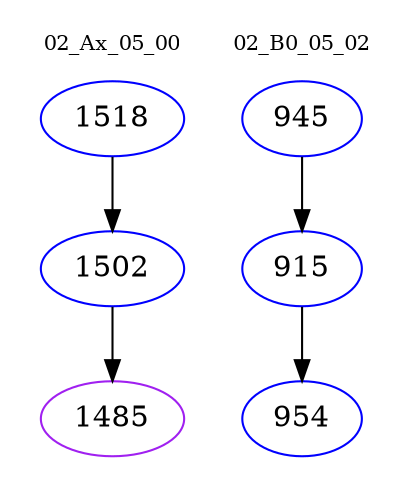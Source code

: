 digraph{
subgraph cluster_0 {
color = white
label = "02_Ax_05_00";
fontsize=10;
T0_1518 [label="1518", color="blue"]
T0_1518 -> T0_1502 [color="black"]
T0_1502 [label="1502", color="blue"]
T0_1502 -> T0_1485 [color="black"]
T0_1485 [label="1485", color="purple"]
}
subgraph cluster_1 {
color = white
label = "02_B0_05_02";
fontsize=10;
T1_945 [label="945", color="blue"]
T1_945 -> T1_915 [color="black"]
T1_915 [label="915", color="blue"]
T1_915 -> T1_954 [color="black"]
T1_954 [label="954", color="blue"]
}
}
